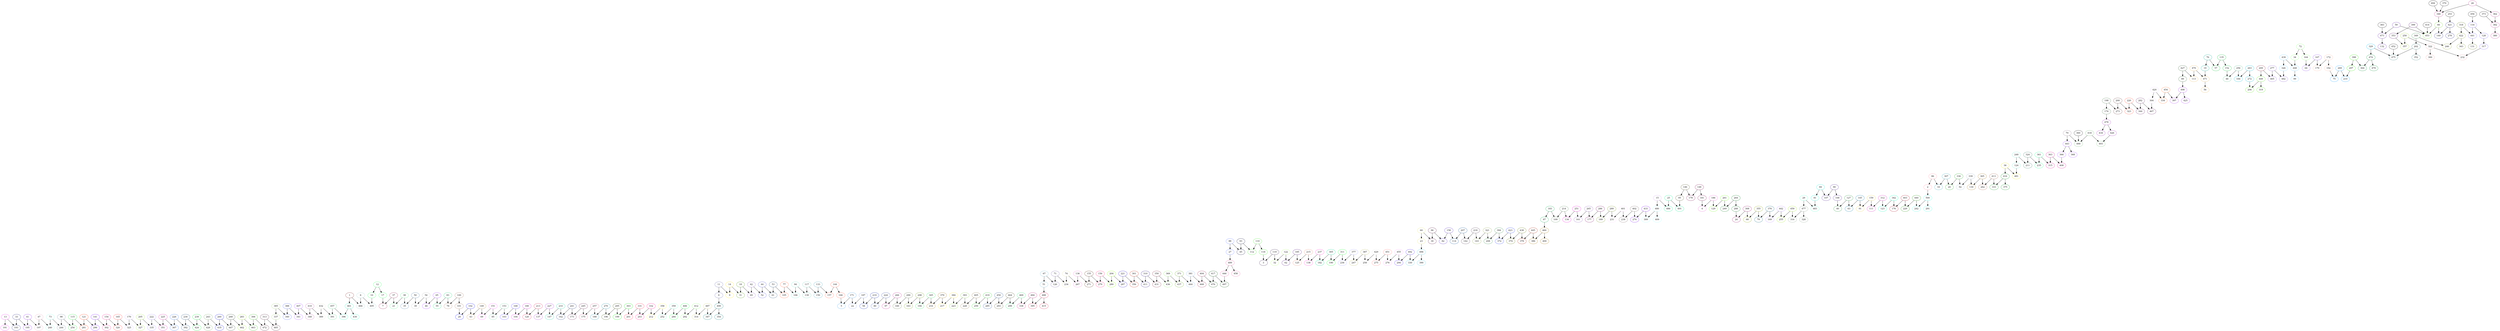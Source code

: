 digraph sample {
13 [color="#e62ee6"];
33 [color="#171773"];
41 [color="#8a17e6"];
47 [color="#e6a1b8"];
73 [color="#8afde6"];
98 [color="#738aa1"];
115 [color="#17e62e"];
121 [color="#fd2e00"];
141 [color="#7300fd"];
154 [color="#e6178a"];
165 [color="#fd2e2e"];
170 [color="#cfb8fd"];
205 [color="#a1e645"];
222 [color="#a18afd"];
225 [color="#cf17a1"];
226 [color="#2e73e6"];
230 [color="#174573"];
239 [color="#00e62e"];
243 [color="#73a15c"];
260 [color="#0000cf"];
268 [color="#2e452e"];
283 [color="#a1e62e"];
306 [color="#2eb817"];
313 [color="#45172e"];
385 [color="#a1cf73"];
388 [color="#455ce6"];
407 [color="#a145fd"];
410 [color="#b85ca1"];
432 [color="#e6e6cf"];
457 [color="#5ccf8a"];
461 [color="#2ee6b8"];
1 [color="#731717"];
6 [color="#a1cfcf"];
12 [color="#2efd5c"];
37 [color="#8a1745"];
38 [color="#5ce68a"];
50 [color="#4573a1"];
54 [color="#b8b8b8"];
65 [color="#a12efd"];
83 [color="#17cf73"];
100 [color="#a1735c"];
102 [color="#0000e6"];
149 [color="#b88a45"];
151 [color="#fd5cfd"];
153 [color="#73cfa1"];
168 [color="#452efd"];
180 [color="#cf17cf"];
213 [color="#cf1745"];
227 [color="#a12ecf"];
233 [color="#17cfa1"];
241 [color="#172e73"];
245 [color="#5c1745"];
257 [color="#cf5c8a"];
270 [color="#178aa1"];
295 [color="#2e4500"];
303 [color="#00e600"];
331 [color="#fd1745"];
332 [color="#fd008a"];
358 [color="#fdfd45"];
359 [color="#73fdcf"];
406 [color="#17fd45"];
412 [color="#8afd73"];
487 [color="#cfcf73"];
499 [color="#007373"];
11 [color="#5c5ca1"];
14 [color="#fde617"];
18 [color="#458a00"];
42 [color="#8a5cb8"];
44 [color="#4545cf"];
53 [color="#174573"];
77 [color="#fd5c2e"];
94 [color="#73e6cf"];
117 [color="#73cfb8"];
133 [color="#45a1b8"];
144 [color="#fd5c45"];
171 [color="#45a1e6"];
187 [color="#8aa1e6"];
219 [color="#0017a1"];
224 [color="#2e45a1"];
266 [color="#b8178a"];
290 [color="#5c7345"];
298 [color="#73a117"];
345 [color="#2ee65c"];
379 [color="#a17317"];
384 [color="#fde62e"];
393 [color="#8acf45"];
405 [color="#8a7345"];
419 [color="#2ecf2e"];
450 [color="#17458a"];
464 [color="#454517"];
469 [color="#2ee673"];
484 [color="#b81773"];
488 [color="#cf1745"];
67 [color="#73b8cf"];
71 [color="#735ca1"];
74 [color="#e6e6a1"];
136 [color="#e673cf"];
155 [color="#451700"];
156 [color="#fd1773"];
204 [color="#8afd00"];
221 [color="#1700b8"];
301 [color="#b81700"];
310 [color="#170073"];
350 [color="#73172e"];
369 [color="#8ae65c"];
371 [color="#5ca117"];
381 [color="#8ab8e6"];
404 [color="#8a1745"];
417 [color="#004500"];
489 [color="#e65ca1"];
88 [color="#5c73fd"];
93 [color="#00002e"];
110 [color="#45e62e"];
119 [color="#2e1745"];
122 [color="#b8fd73"];
185 [color="#450073"];
215 [color="#e68a73"];
237 [color="#fd2ecf"];
305 [color="#00cf8a"];
311 [color="#17fd2e"];
377 [color="#a1a1fd"];
387 [color="#b8b85c"];
429 [color="#e6e6e6"];
451 [color="#fd7373"];
455 [color="#fda1fd"];
492 [color="#4517e6"];
496 [color="#5ccfe6"];
60 [color="#e6e673"];
96 [color="#45002e"];
158 [color="#4517b8"];
207 [color="#00458a"];
218 [color="#452e45"];
321 [color="#8aa145"];
394 [color="#2e8a45"];
423 [color="#172ee6"];
438 [color="#5c7300"];
445 [color="#a11700"];
460 [color="#a17300"];
183 [color="#00a145"];
214 [color="#5c8a5c"];
251 [color="#e600cf"];
265 [color="#8a5cb8"];
286 [color="#73005c"];
289 [color="#738a17"];
401 [color="#fdcffd"];
402 [color="#735c5c"];
433 [color="#7300e6"];
480 [color="#a1fdfd"];
15 [color="#cfa1e6"];
25 [color="#00e68a"];
146 [color="#454517"];
148 [color="#730045"];
186 [color="#e65ccf"];
261 [color="#73fd17"];
264 [color="#007317"];
308 [color="#8a005c"];
355 [color="#8aa100"];
376 [color="#005c73"];
442 [color="#b88afd"];
459 [color="#a1e617"];
477 [color="#8aa18a"];
29 [color="#5cfdcf"];
84 [color="#17e6cf"];
90 [color="#45178a"];
127 [color="#178a2e"];
145 [color="#0073a1"];
159 [color="#e6cf45"];
312 [color="#cf17b8"];
342 [color="#00fdb8"];
403 [color="#a10017"];
440 [color="#178a00"];
500 [color="#45fde6"];
86 [color="#fd8aa1"];
307 [color="#2ea1b8"];
336 [color="#17a117"];
339 [color="#a1b8cf"];
365 [color="#a17317"];
413 [color="#a15c45"];
416 [color="#008a17"];
36 [color="#e6e617"];
248 [color="#73e6cf"];
324 [color="#2e735c"];
361 [color="#17fd8a"];
363 [color="#cf008a"];
443 [color="#a145fd"];
70 [color="#8a738a"];
418 [color="#73b873"];
478 [color="#a12eb8"];
198 [color="#457345"];
200 [color="#5c2e2e"];
220 [color="#fd452e"];
282 [color="#5c175c"];
420 [color="#e6cffd"];
454 [color="#fd732e"];
498 [color="#a12ee6"];
427 [color="#2e5c2e"];
470 [color="#e6b85c"];
76 [color="#00a18a"];
135 [color="#00b82e"];
256 [color="#5cb88a"];
263 [color="#00b8cf"];
449 [color="#5ce617"];
209 [color="#8a172e"];
277 [color="#8a5ccf"];
439 [color="#73cffd"];
72 [color="#8afd73"];
167 [color="#8a45e6"];
172 [color="#fdb8a1"];
269 [color="#17a1fd"];
398 [color="#2ee600"];
474 [color="#008a2e"];
329 [color="#00b8e6"];
202 [color="#2e7373"];
349 [color="#2e8a45"];
422 [color="#8aa12e"];
318 [color="#5c7317"];
116 [color="#735ce6"];
322 [color="#e6a1a1"];
250 [color="#a1cf2e"];
399 [color="#45005c"];
59 [color="#5c17a1"];
66 [color="#73cf2e"];
26 [color="#b82e8a"];
421 [color="#171773"];
191 [color="#e62ee6"];
193 [color="#e62ee6"];
193 [color="#171773"];
195 [color="#171773"];
195 [color="#8a17e6"];
197 [color="#8a17e6"];
197 [color="#e6a1b8"];
240 [color="#e6a1b8"];
240 [color="#8afde6"];
244 [color="#8afde6"];
244 [color="#738aa1"];
254 [color="#738aa1"];
254 [color="#17e62e"];
281 [color="#17e62e"];
281 [color="#fd2e00"];
296 [color="#fd2e00"];
296 [color="#7300fd"];
302 [color="#7300fd"];
302 [color="#e6178a"];
320 [color="#e6178a"];
320 [color="#fd2e2e"];
325 [color="#fd2e2e"];
325 [color="#cfb8fd"];
327 [color="#cfb8fd"];
327 [color="#a1e645"];
335 [color="#a1e645"];
335 [color="#a18afd"];
351 [color="#a18afd"];
351 [color="#cf17a1"];
367 [color="#cf17a1"];
367 [color="#2e73e6"];
392 [color="#2e73e6"];
392 [color="#174573"];
424 [color="#174573"];
424 [color="#00e62e"];
428 [color="#00e62e"];
428 [color="#73a15c"];
435 [color="#73a15c"];
435 [color="#0000cf"];
447 [color="#0000cf"];
447 [color="#2e452e"];
462 [color="#2e452e"];
462 [color="#a1e62e"];
463 [color="#a1e62e"];
463 [color="#2eb817"];
472 [color="#2eb817"];
472 [color="#45172e"];
485 [color="#45172e"];
337 [color="#a1cf73"];
340 [color="#a1cf73"];
340 [color="#455ce6"];
341 [color="#455ce6"];
341 [color="#a145fd"];
348 [color="#a145fd"];
348 [color="#b85ca1"];
389 [color="#b85ca1"];
389 [color="#e6e6cf"];
391 [color="#e6e6cf"];
391 [color="#5ccf8a"];
396 [color="#5ccf8a"];
396 [color="#2ee6b8"];
430 [color="#2ee6b8"];
466 [color="#731717"];
466 [color="#a1cfcf"];
495 [color="#a1cfcf"];
10 [color="#2efd5c"];
17 [color="#2efd5c"];
7 [color="#2efd5c"];
7 [color="#8a1745"];
21 [color="#8a1745"];
21 [color="#5ce68a"];
35 [color="#5ce68a"];
35 [color="#4573a1"];
39 [color="#4573a1"];
39 [color="#b8b8b8"];
46 [color="#b8b8b8"];
46 [color="#a12efd"];
55 [color="#a12efd"];
55 [color="#17cf73"];
78 [color="#17cf73"];
78 [color="#a1735c"];
101 [color="#a1735c"];
28 [color="#a1735c"];
28 [color="#0000e6"];
43 [color="#0000e6"];
43 [color="#b88a45"];
69 [color="#b88a45"];
69 [color="#fd5cfd"];
85 [color="#fd5cfd"];
85 [color="#73cfa1"];
103 [color="#73cfa1"];
103 [color="#452efd"];
104 [color="#452efd"];
104 [color="#cf17cf"];
120 [color="#cf17cf"];
120 [color="#cf1745"];
137 [color="#cf1745"];
137 [color="#a12ecf"];
147 [color="#a12ecf"];
147 [color="#17cfa1"];
162 [color="#17cfa1"];
162 [color="#172e73"];
173 [color="#172e73"];
173 [color="#5c1745"];
175 [color="#5c1745"];
175 [color="#cf5c8a"];
188 [color="#cf5c8a"];
188 [color="#178aa1"];
196 [color="#178aa1"];
196 [color="#2e4500"];
199 [color="#2e4500"];
199 [color="#00e600"];
201 [color="#00e600"];
201 [color="#fd1745"];
203 [color="#fd1745"];
203 [color="#fd008a"];
212 [color="#fd008a"];
212 [color="#fdfd45"];
252 [color="#fdfd45"];
252 [color="#73fdcf"];
284 [color="#73fdcf"];
284 [color="#17fd45"];
292 [color="#17fd45"];
292 [color="#8afd73"];
314 [color="#8afd73"];
314 [color="#cfcf73"];
347 [color="#cfcf73"];
347 [color="#007373"];
354 [color="#007373"];
8 [color="#5c5ca1"];
9 [color="#5c5ca1"];
9 [color="#fde617"];
31 [color="#fde617"];
31 [color="#458a00"];
49 [color="#458a00"];
49 [color="#8a5cb8"];
52 [color="#8a5cb8"];
52 [color="#4545cf"];
61 [color="#4545cf"];
61 [color="#174573"];
105 [color="#174573"];
105 [color="#fd5c2e"];
106 [color="#fd5c2e"];
106 [color="#73e6cf"];
139 [color="#73e6cf"];
139 [color="#73cfb8"];
150 [color="#73cfb8"];
150 [color="#45a1b8"];
157 [color="#45a1b8"];
157 [color="#fd5c45"];
166 [color="#fd5c45"];
5 [color="#fd5c45"];
5 [color="#45a1e6"];
22 [color="#45a1e6"];
22 [color="#8aa1e6"];
58 [color="#8aa1e6"];
58 [color="#0017a1"];
80 [color="#0017a1"];
80 [color="#2e45a1"];
97 [color="#2e45a1"];
97 [color="#b8178a"];
160 [color="#b8178a"];
160 [color="#5c7345"];
163 [color="#5c7345"];
163 [color="#73a117"];
194 [color="#73a117"];
194 [color="#2ee65c"];
216 [color="#2ee65c"];
216 [color="#a17317"];
217 [color="#a17317"];
217 [color="#fde62e"];
223 [color="#fde62e"];
223 [color="#8acf45"];
228 [color="#8acf45"];
228 [color="#8a7345"];
259 [color="#8a7345"];
259 [color="#2ecf2e"];
285 [color="#2ecf2e"];
285 [color="#17458a"];
293 [color="#17458a"];
293 [color="#454517"];
299 [color="#454517"];
299 [color="#2ee673"];
338 [color="#2ee673"];
338 [color="#b81773"];
395 [color="#b81773"];
395 [color="#cf1745"];
415 [color="#cf1745"];
51 [color="#73b8cf"];
126 [color="#73b8cf"];
126 [color="#735ca1"];
234 [color="#735ca1"];
234 [color="#e6e6a1"];
267 [color="#e6e6a1"];
267 [color="#e673cf"];
271 [color="#e673cf"];
271 [color="#451700"];
279 [color="#451700"];
279 [color="#fd1773"];
280 [color="#fd1773"];
280 [color="#8afd00"];
287 [color="#8afd00"];
287 [color="#1700b8"];
356 [color="#1700b8"];
356 [color="#b81700"];
411 [color="#b81700"];
411 [color="#170073"];
431 [color="#170073"];
431 [color="#73172e"];
436 [color="#73172e"];
436 [color="#8ae65c"];
437 [color="#8ae65c"];
437 [color="#5ca117"];
444 [color="#5ca117"];
444 [color="#8ab8e6"];
468 [color="#8ab8e6"];
468 [color="#8a1745"];
476 [color="#8a1745"];
476 [color="#004500"];
497 [color="#004500"];
446 [color="#e65ca1"];
458 [color="#e65ca1"];
27 [color="#5c73fd"];
45 [color="#5c73fd"];
45 [color="#00002e"];
112 [color="#00002e"];
112 [color="#45e62e"];
118 [color="#45e62e"];
3 [color="#45e62e"];
3 [color="#2e1745"];
32 [color="#2e1745"];
32 [color="#b8fd73"];
62 [color="#b8fd73"];
62 [color="#450073"];
125 [color="#450073"];
125 [color="#e68a73"];
138 [color="#e68a73"];
138 [color="#fd2ecf"];
182 [color="#fd2ecf"];
182 [color="#00cf8a"];
190 [color="#00cf8a"];
190 [color="#17fd2e"];
236 [color="#17fd2e"];
236 [color="#a1a1fd"];
247 [color="#a1a1fd"];
247 [color="#b8b85c"];
258 [color="#b8b85c"];
258 [color="#e6e6e6"];
275 [color="#e6e6e6"];
275 [color="#fd7373"];
276 [color="#fd7373"];
276 [color="#fda1fd"];
294 [color="#fda1fd"];
294 [color="#4517e6"];
330 [color="#4517e6"];
330 [color="#5ccfe6"];
390 [color="#5ccfe6"];
23 [color="#e6e673"];
30 [color="#e6e673"];
30 [color="#45002e"];
82 [color="#45002e"];
82 [color="#4517b8"];
114 [color="#4517b8"];
114 [color="#00458a"];
142 [color="#00458a"];
142 [color="#452e45"];
143 [color="#452e45"];
143 [color="#8aa145"];
208 [color="#8aa145"];
208 [color="#2e8a45"];
372 [color="#2e8a45"];
372 [color="#172ee6"];
374 [color="#172ee6"];
374 [color="#5c7300"];
378 [color="#5c7300"];
378 [color="#a11700"];
386 [color="#a11700"];
386 [color="#a17300"];
400 [color="#a17300"];
87 [color="#00a145"];
109 [color="#00a145"];
109 [color="#5c8a5c"];
134 [color="#5c8a5c"];
134 [color="#e600cf"];
161 [color="#e600cf"];
161 [color="#8a5cb8"];
177 [color="#8a5cb8"];
177 [color="#73005c"];
189 [color="#73005c"];
189 [color="#738a17"];
231 [color="#738a17"];
231 [color="#fdcffd"];
238 [color="#fdcffd"];
238 [color="#735c5c"];
274 [color="#735c5c"];
274 [color="#7300e6"];
309 [color="#7300e6"];
309 [color="#a1fdfd"];
409 [color="#a1fdfd"];
486 [color="#cfa1e6"];
486 [color="#00e68a"];
491 [color="#00e68a"];
95 [color="#454517"];
178 [color="#454517"];
178 [color="#730045"];
181 [color="#730045"];
4 [color="#730045"];
4 [color="#e65ccf"];
129 [color="#e65ccf"];
129 [color="#73fd17"];
249 [color="#73fd17"];
249 [color="#007317"];
288 [color="#007317"];
24 [color="#007317"];
24 [color="#8a005c"];
68 [color="#8a005c"];
68 [color="#8aa100"];
79 [color="#8aa100"];
79 [color="#005c73"];
169 [color="#005c73"];
169 [color="#b88afd"];
255 [color="#b88afd"];
255 [color="#a1e617"];
316 [color="#a1e617"];
316 [color="#8aa18a"];
328 [color="#8aa18a"];
483 [color="#5cfdcf"];
81 [color="#17e6cf"];
107 [color="#17e6cf"];
107 [color="#45178a"];
108 [color="#45178a"];
40 [color="#45178a"];
40 [color="#178a2e"];
63 [color="#178a2e"];
63 [color="#0073a1"];
91 [color="#0073a1"];
91 [color="#e6cf45"];
111 [color="#e6cf45"];
111 [color="#cf17b8"];
123 [color="#cf17b8"];
123 [color="#00fdb8"];
176 [color="#00fdb8"];
176 [color="#a10017"];
229 [color="#a10017"];
229 [color="#178a00"];
242 [color="#178a00"];
242 [color="#45fde6"];
291 [color="#45fde6"];
2 [color="#fd8aa1"];
16 [color="#fd8aa1"];
16 [color="#2ea1b8"];
20 [color="#2ea1b8"];
20 [color="#17a117"];
92 [color="#17a117"];
92 [color="#a1b8cf"];
130 [color="#a1b8cf"];
130 [color="#a17317"];
262 [color="#a17317"];
262 [color="#a15c45"];
333 [color="#a15c45"];
333 [color="#008a17"];
375 [color="#008a17"];
481 [color="#e6e617"];
124 [color="#73e6cf"];
211 [color="#73e6cf"];
211 [color="#2e735c"];
235 [color="#2e735c"];
235 [color="#17fd8a"];
315 [color="#17fd8a"];
315 [color="#cf008a"];
408 [color="#cf008a"];
366 [color="#a145fd"];
368 [color="#a145fd"];
490 [color="#8a738a"];
490 [color="#73b873"];
493 [color="#73b873"];
426 [color="#a12eb8"];
434 [color="#a12eb8"];
174 [color="#457345"];
273 [color="#457345"];
273 [color="#5c2e2e"];
323 [color="#5c2e2e"];
323 [color="#fd452e"];
344 [color="#fd452e"];
344 [color="#5c175c"];
467 [color="#5c175c"];
304 [color="#e6cffd"];
334 [color="#e6cffd"];
334 [color="#fd732e"];
397 [color="#fd732e"];
397 [color="#a12ee6"];
425 [color="#a12ee6"];
89 [color="#2e5c2e"];
113 [color="#2e5c2e"];
113 [color="#e6b85c"];
471 [color="#e6b85c"];
56 [color="#e6b85c"];
19 [color="#00a18a"];
57 [color="#00a18a"];
57 [color="#00b82e"];
152 [color="#00b82e"];
48 [color="#00b82e"];
48 [color="#5cb88a"];
184 [color="#5cb88a"];
184 [color="#00b8cf"];
272 [color="#00b8cf"];
206 [color="#00b8cf"];
206 [color="#5ce617"];
319 [color="#5ce617"];
465 [color="#8a172e"];
465 [color="#8a5ccf"];
482 [color="#8a5ccf"];
326 [color="#73cffd"];
448 [color="#73cffd"];
99 [color="#73cffd"];
34 [color="#8afd73"];
164 [color="#8afd73"];
64 [color="#8afd73"];
64 [color="#8a45e6"];
179 [color="#8a45e6"];
179 [color="#fdb8a1"];
192 [color="#fdb8a1"];
75 [color="#fdb8a1"];
75 [color="#17a1fd"];
210 [color="#17a1fd"];
297 [color="#2ee600"];
364 [color="#2ee600"];
364 [color="#008a2e"];
479 [color="#008a2e"];
475 [color="#00b8e6"];
475 [color="#2e7373"];
246 [color="#2e8a45"];
246 [color="#8aa12e"];
343 [color="#8aa12e"];
441 [color="#5c7317"];
131 [color="#5c7317"];
441 [color="#735ce6"];
128 [color="#735ce6"];
317 [color="#735ce6"];
232 [color="#735ce6"];
232 [color="#e6a1a1"];
300 [color="#e6a1a1"];
357 [color="#a1cf2e"];
353 [color="#45005c"];
453 [color="#45005c"];
453 [color="#5c17a1"];
473 [color="#5c17a1"];
132 [color="#5c17a1"];
453 [color="#73cf2e"];
346 [color="#b82e8a"];
362 [color="#b82e8a"];
382 [color="#b82e8a"];
380 [color="#b82e8a"];
140 [color="#73cf2e"];
140 [color="#171773"];
278 [color="#171773"];
352 [color="#2e7373"];
1 -> 461[color="black"];
1 -> 466[color="black"];
2 -> 500[color="black"];
6 -> 466[color="black"];
6 -> 495[color="black"];
8 -> 499[color="black"];
10 -> 495[color="black"];
11 -> 8[color="black"];
11 -> 9[color="black"];
12 -> 10[color="black"];
12 -> 17[color="black"];
13 -> 191[color="black"];
13 -> 193[color="black"];
14 -> 9[color="black"];
14 -> 31[color="black"];
15 -> 480[color="black"];
15 -> 486[color="black"];
17 -> 7[color="black"];
18 -> 31[color="black"];
18 -> 49[color="black"];
19 -> 471[color="black"];
23 -> 496[color="black"];
25 -> 486[color="black"];
25 -> 491[color="black"];
26 -> 346[color="black"];
26 -> 362[color="black"];
27 -> 489[color="black"];
29 -> 477[color="black"];
29 -> 483[color="black"];
33 -> 193[color="black"];
33 -> 195[color="black"];
34 -> 448[color="black"];
36 -> 416[color="black"];
36 -> 481[color="black"];
37 -> 7[color="black"];
37 -> 21[color="black"];
38 -> 21[color="black"];
38 -> 35[color="black"];
41 -> 195[color="black"];
41 -> 197[color="black"];
42 -> 49[color="black"];
42 -> 52[color="black"];
44 -> 52[color="black"];
44 -> 61[color="black"];
47 -> 197[color="black"];
47 -> 240[color="black"];
50 -> 35[color="black"];
50 -> 39[color="black"];
51 -> 488[color="black"];
53 -> 61[color="black"];
53 -> 105[color="black"];
54 -> 39[color="black"];
54 -> 46[color="black"];
59 -> 453[color="black"];
59 -> 473[color="black"];
60 -> 23[color="black"];
60 -> 30[color="black"];
65 -> 46[color="black"];
65 -> 55[color="black"];
66 -> 140[color="black"];
66 -> 453[color="black"];
67 -> 51[color="black"];
67 -> 126[color="black"];
70 -> 443[color="black"];
70 -> 490[color="black"];
71 -> 126[color="black"];
71 -> 234[color="black"];
72 -> 34[color="black"];
72 -> 164[color="black"];
73 -> 240[color="black"];
73 -> 244[color="black"];
74 -> 234[color="black"];
74 -> 267[color="black"];
76 -> 19[color="black"];
76 -> 57[color="black"];
77 -> 105[color="black"];
77 -> 106[color="black"];
81 -> 483[color="black"];
83 -> 55[color="black"];
83 -> 78[color="black"];
84 -> 81[color="black"];
84 -> 107[color="black"];
86 -> 2[color="black"];
86 -> 16[color="black"];
87 -> 460[color="black"];
88 -> 27[color="black"];
88 -> 45[color="black"];
89 -> 498[color="black"];
90 -> 107[color="black"];
90 -> 108[color="black"];
93 -> 45[color="black"];
93 -> 112[color="black"];
94 -> 106[color="black"];
94 -> 139[color="black"];
95 -> 491[color="black"];
96 -> 30[color="black"];
96 -> 82[color="black"];
98 -> 244[color="black"];
98 -> 254[color="black"];
100 -> 78[color="black"];
100 -> 101[color="black"];
101 -> 28[color="black"];
102 -> 28[color="black"];
102 -> 43[color="black"];
108 -> 40[color="black"];
110 -> 112[color="black"];
110 -> 118[color="black"];
115 -> 254[color="black"];
115 -> 281[color="black"];
116 -> 128[color="black"];
116 -> 441[color="black"];
117 -> 139[color="black"];
117 -> 150[color="black"];
118 -> 3[color="black"];
119 -> 3[color="black"];
119 -> 32[color="black"];
121 -> 281[color="black"];
121 -> 296[color="black"];
122 -> 32[color="black"];
122 -> 62[color="black"];
124 -> 481[color="black"];
127 -> 40[color="black"];
127 -> 63[color="black"];
128 -> 317[color="black"];
133 -> 150[color="black"];
133 -> 157[color="black"];
135 -> 57[color="black"];
135 -> 152[color="black"];
136 -> 267[color="black"];
136 -> 271[color="black"];
141 -> 296[color="black"];
141 -> 302[color="black"];
144 -> 157[color="black"];
144 -> 166[color="black"];
145 -> 63[color="black"];
145 -> 91[color="black"];
146 -> 95[color="black"];
146 -> 178[color="black"];
148 -> 178[color="black"];
148 -> 181[color="black"];
149 -> 43[color="black"];
149 -> 69[color="black"];
151 -> 69[color="black"];
151 -> 85[color="black"];
152 -> 48[color="black"];
153 -> 85[color="black"];
153 -> 103[color="black"];
154 -> 302[color="black"];
154 -> 320[color="black"];
155 -> 271[color="black"];
155 -> 279[color="black"];
156 -> 279[color="black"];
156 -> 280[color="black"];
158 -> 82[color="black"];
158 -> 114[color="black"];
159 -> 91[color="black"];
159 -> 111[color="black"];
164 -> 64[color="black"];
165 -> 320[color="black"];
165 -> 325[color="black"];
166 -> 5[color="black"];
167 -> 64[color="black"];
167 -> 179[color="black"];
168 -> 103[color="black"];
168 -> 104[color="black"];
170 -> 325[color="black"];
170 -> 327[color="black"];
171 -> 5[color="black"];
171 -> 22[color="black"];
172 -> 179[color="black"];
172 -> 192[color="black"];
174 -> 478[color="black"];
180 -> 104[color="black"];
180 -> 120[color="black"];
181 -> 4[color="black"];
183 -> 87[color="black"];
183 -> 109[color="black"];
185 -> 62[color="black"];
185 -> 125[color="black"];
186 -> 4[color="black"];
186 -> 129[color="black"];
187 -> 22[color="black"];
187 -> 58[color="black"];
192 -> 75[color="black"];
198 -> 174[color="black"];
198 -> 273[color="black"];
200 -> 273[color="black"];
200 -> 323[color="black"];
202 -> 352[color="black"];
202 -> 475[color="black"];
204 -> 280[color="black"];
204 -> 287[color="black"];
205 -> 327[color="black"];
205 -> 335[color="black"];
207 -> 114[color="black"];
207 -> 142[color="black"];
209 -> 449[color="black"];
209 -> 465[color="black"];
213 -> 120[color="black"];
213 -> 137[color="black"];
214 -> 109[color="black"];
214 -> 134[color="black"];
215 -> 125[color="black"];
215 -> 138[color="black"];
218 -> 142[color="black"];
218 -> 143[color="black"];
219 -> 58[color="black"];
219 -> 80[color="black"];
220 -> 323[color="black"];
220 -> 344[color="black"];
221 -> 287[color="black"];
221 -> 356[color="black"];
222 -> 335[color="black"];
222 -> 351[color="black"];
224 -> 80[color="black"];
224 -> 97[color="black"];
225 -> 351[color="black"];
225 -> 367[color="black"];
226 -> 367[color="black"];
226 -> 392[color="black"];
227 -> 137[color="black"];
227 -> 147[color="black"];
230 -> 392[color="black"];
230 -> 424[color="black"];
233 -> 147[color="black"];
233 -> 162[color="black"];
237 -> 138[color="black"];
237 -> 182[color="black"];
239 -> 424[color="black"];
239 -> 428[color="black"];
241 -> 162[color="black"];
241 -> 173[color="black"];
243 -> 428[color="black"];
243 -> 435[color="black"];
245 -> 173[color="black"];
245 -> 175[color="black"];
248 -> 124[color="black"];
248 -> 211[color="black"];
250 -> 322[color="black"];
250 -> 357[color="black"];
251 -> 134[color="black"];
251 -> 161[color="black"];
253 -> 421[color="black"];
256 -> 48[color="black"];
256 -> 184[color="black"];
257 -> 175[color="black"];
257 -> 188[color="black"];
260 -> 435[color="black"];
260 -> 447[color="black"];
261 -> 129[color="black"];
261 -> 249[color="black"];
263 -> 184[color="black"];
263 -> 272[color="black"];
264 -> 249[color="black"];
264 -> 288[color="black"];
265 -> 161[color="black"];
265 -> 177[color="black"];
266 -> 97[color="black"];
266 -> 160[color="black"];
268 -> 447[color="black"];
268 -> 462[color="black"];
269 -> 75[color="black"];
269 -> 210[color="black"];
270 -> 188[color="black"];
270 -> 196[color="black"];
272 -> 206[color="black"];
277 -> 465[color="black"];
277 -> 482[color="black"];
282 -> 344[color="black"];
282 -> 467[color="black"];
283 -> 462[color="black"];
283 -> 463[color="black"];
286 -> 177[color="black"];
286 -> 189[color="black"];
288 -> 24[color="black"];
289 -> 189[color="black"];
289 -> 231[color="black"];
290 -> 160[color="black"];
290 -> 163[color="black"];
295 -> 196[color="black"];
295 -> 199[color="black"];
297 -> 210[color="black"];
298 -> 163[color="black"];
298 -> 194[color="black"];
301 -> 356[color="black"];
301 -> 411[color="black"];
303 -> 199[color="black"];
303 -> 201[color="black"];
304 -> 467[color="black"];
305 -> 182[color="black"];
305 -> 190[color="black"];
306 -> 463[color="black"];
306 -> 472[color="black"];
307 -> 16[color="black"];
307 -> 20[color="black"];
308 -> 24[color="black"];
308 -> 68[color="black"];
310 -> 411[color="black"];
310 -> 431[color="black"];
311 -> 190[color="black"];
311 -> 236[color="black"];
312 -> 111[color="black"];
312 -> 123[color="black"];
313 -> 472[color="black"];
313 -> 485[color="black"];
317 -> 232[color="black"];
318 -> 422[color="black"];
318 -> 441[color="black"];
321 -> 143[color="black"];
321 -> 208[color="black"];
322 -> 232[color="black"];
322 -> 300[color="black"];
324 -> 211[color="black"];
324 -> 235[color="black"];
326 -> 482[color="black"];
329 -> 474[color="black"];
329 -> 475[color="black"];
331 -> 201[color="black"];
331 -> 203[color="black"];
332 -> 203[color="black"];
332 -> 212[color="black"];
336 -> 20[color="black"];
336 -> 92[color="black"];
337 -> 485[color="black"];
339 -> 92[color="black"];
339 -> 130[color="black"];
342 -> 123[color="black"];
342 -> 176[color="black"];
345 -> 194[color="black"];
345 -> 216[color="black"];
346 -> 66[color="black"];
349 -> 202[color="black"];
349 -> 246[color="black"];
350 -> 431[color="black"];
350 -> 436[color="black"];
353 -> 357[color="black"];
355 -> 68[color="black"];
355 -> 79[color="black"];
358 -> 212[color="black"];
358 -> 252[color="black"];
359 -> 252[color="black"];
359 -> 284[color="black"];
360 -> 490[color="black"];
361 -> 235[color="black"];
361 -> 315[color="black"];
362 -> 382[color="black"];
363 -> 315[color="black"];
363 -> 408[color="black"];
365 -> 130[color="black"];
365 -> 262[color="black"];
366 -> 408[color="black"];
369 -> 436[color="black"];
369 -> 437[color="black"];
370 -> 346[color="black"];
371 -> 437[color="black"];
371 -> 444[color="black"];
373 -> 382[color="black"];
376 -> 79[color="black"];
376 -> 169[color="black"];
377 -> 236[color="black"];
377 -> 247[color="black"];
379 -> 216[color="black"];
379 -> 217[color="black"];
381 -> 444[color="black"];
381 -> 468[color="black"];
382 -> 380[color="black"];
383 -> 473[color="black"];
384 -> 217[color="black"];
384 -> 223[color="black"];
385 -> 337[color="black"];
385 -> 340[color="black"];
387 -> 247[color="black"];
387 -> 258[color="black"];
388 -> 340[color="black"];
388 -> 341[color="black"];
393 -> 223[color="black"];
393 -> 228[color="black"];
394 -> 208[color="black"];
394 -> 372[color="black"];
398 -> 297[color="black"];
398 -> 364[color="black"];
399 -> 353[color="black"];
399 -> 453[color="black"];
401 -> 231[color="black"];
401 -> 238[color="black"];
402 -> 238[color="black"];
402 -> 274[color="black"];
403 -> 176[color="black"];
403 -> 229[color="black"];
404 -> 468[color="black"];
404 -> 476[color="black"];
405 -> 228[color="black"];
405 -> 259[color="black"];
406 -> 284[color="black"];
406 -> 292[color="black"];
407 -> 341[color="black"];
407 -> 348[color="black"];
410 -> 348[color="black"];
410 -> 389[color="black"];
412 -> 292[color="black"];
412 -> 314[color="black"];
413 -> 262[color="black"];
413 -> 333[color="black"];
414 -> 453[color="black"];
416 -> 333[color="black"];
416 -> 375[color="black"];
417 -> 476[color="black"];
417 -> 497[color="black"];
418 -> 490[color="black"];
418 -> 493[color="black"];
419 -> 259[color="black"];
419 -> 285[color="black"];
420 -> 304[color="black"];
420 -> 334[color="black"];
421 -> 140[color="black"];
421 -> 278[color="black"];
422 -> 246[color="black"];
422 -> 343[color="black"];
423 -> 372[color="black"];
423 -> 374[color="black"];
426 -> 493[color="black"];
427 -> 89[color="black"];
427 -> 113[color="black"];
429 -> 258[color="black"];
429 -> 275[color="black"];
432 -> 389[color="black"];
432 -> 391[color="black"];
433 -> 274[color="black"];
433 -> 309[color="black"];
438 -> 374[color="black"];
438 -> 378[color="black"];
439 -> 326[color="black"];
439 -> 448[color="black"];
440 -> 229[color="black"];
440 -> 242[color="black"];
441 -> 131[color="black"];
442 -> 169[color="black"];
442 -> 255[color="black"];
443 -> 366[color="black"];
443 -> 368[color="black"];
445 -> 378[color="black"];
445 -> 386[color="black"];
446 -> 497[color="black"];
448 -> 99[color="black"];
449 -> 206[color="black"];
449 -> 319[color="black"];
450 -> 285[color="black"];
450 -> 293[color="black"];
451 -> 275[color="black"];
451 -> 276[color="black"];
452 -> 475[color="black"];
454 -> 334[color="black"];
454 -> 397[color="black"];
455 -> 276[color="black"];
455 -> 294[color="black"];
456 -> 116[color="black"];
457 -> 391[color="black"];
457 -> 396[color="black"];
459 -> 255[color="black"];
459 -> 316[color="black"];
460 -> 386[color="black"];
460 -> 400[color="black"];
461 -> 396[color="black"];
461 -> 430[color="black"];
464 -> 293[color="black"];
464 -> 299[color="black"];
469 -> 299[color="black"];
469 -> 338[color="black"];
470 -> 113[color="black"];
470 -> 471[color="black"];
471 -> 56[color="black"];
473 -> 132[color="black"];
474 -> 364[color="black"];
474 -> 479[color="black"];
477 -> 316[color="black"];
477 -> 328[color="black"];
478 -> 426[color="black"];
478 -> 434[color="black"];
480 -> 309[color="black"];
480 -> 409[color="black"];
484 -> 338[color="black"];
484 -> 395[color="black"];
487 -> 314[color="black"];
487 -> 347[color="black"];
488 -> 395[color="black"];
488 -> 415[color="black"];
489 -> 446[color="black"];
489 -> 458[color="black"];
492 -> 294[color="black"];
492 -> 330[color="black"];
494 -> 346[color="black"];
496 -> 330[color="black"];
496 -> 390[color="black"];
498 -> 397[color="black"];
498 -> 425[color="black"];
499 -> 347[color="black"];
499 -> 354[color="black"];
500 -> 242[color="black"];
500 -> 291[color="black"];
}
